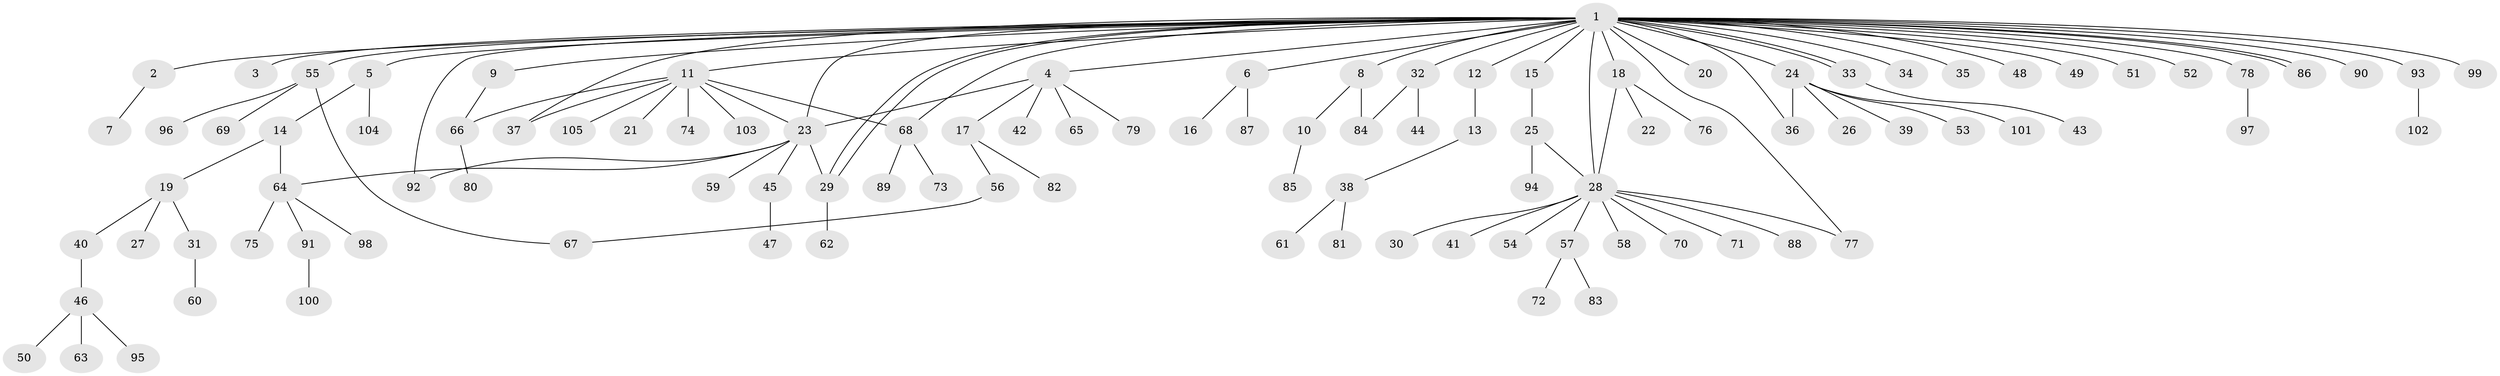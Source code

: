 // coarse degree distribution, {5: 0.022727272727272728, 3: 0.06818181818181818, 1: 0.6590909090909091, 8: 0.022727272727272728, 2: 0.18181818181818182, 10: 0.022727272727272728, 27: 0.022727272727272728}
// Generated by graph-tools (version 1.1) at 2025/36/03/04/25 23:36:48]
// undirected, 105 vertices, 121 edges
graph export_dot {
  node [color=gray90,style=filled];
  1;
  2;
  3;
  4;
  5;
  6;
  7;
  8;
  9;
  10;
  11;
  12;
  13;
  14;
  15;
  16;
  17;
  18;
  19;
  20;
  21;
  22;
  23;
  24;
  25;
  26;
  27;
  28;
  29;
  30;
  31;
  32;
  33;
  34;
  35;
  36;
  37;
  38;
  39;
  40;
  41;
  42;
  43;
  44;
  45;
  46;
  47;
  48;
  49;
  50;
  51;
  52;
  53;
  54;
  55;
  56;
  57;
  58;
  59;
  60;
  61;
  62;
  63;
  64;
  65;
  66;
  67;
  68;
  69;
  70;
  71;
  72;
  73;
  74;
  75;
  76;
  77;
  78;
  79;
  80;
  81;
  82;
  83;
  84;
  85;
  86;
  87;
  88;
  89;
  90;
  91;
  92;
  93;
  94;
  95;
  96;
  97;
  98;
  99;
  100;
  101;
  102;
  103;
  104;
  105;
  1 -- 2;
  1 -- 3;
  1 -- 4;
  1 -- 5;
  1 -- 6;
  1 -- 8;
  1 -- 9;
  1 -- 11;
  1 -- 12;
  1 -- 15;
  1 -- 18;
  1 -- 20;
  1 -- 23;
  1 -- 24;
  1 -- 28;
  1 -- 29;
  1 -- 29;
  1 -- 32;
  1 -- 33;
  1 -- 33;
  1 -- 34;
  1 -- 35;
  1 -- 36;
  1 -- 37;
  1 -- 48;
  1 -- 49;
  1 -- 51;
  1 -- 52;
  1 -- 55;
  1 -- 68;
  1 -- 77;
  1 -- 78;
  1 -- 86;
  1 -- 86;
  1 -- 90;
  1 -- 92;
  1 -- 93;
  1 -- 99;
  2 -- 7;
  4 -- 17;
  4 -- 23;
  4 -- 42;
  4 -- 65;
  4 -- 79;
  5 -- 14;
  5 -- 104;
  6 -- 16;
  6 -- 87;
  8 -- 10;
  8 -- 84;
  9 -- 66;
  10 -- 85;
  11 -- 21;
  11 -- 23;
  11 -- 37;
  11 -- 66;
  11 -- 68;
  11 -- 74;
  11 -- 103;
  11 -- 105;
  12 -- 13;
  13 -- 38;
  14 -- 19;
  14 -- 64;
  15 -- 25;
  17 -- 56;
  17 -- 82;
  18 -- 22;
  18 -- 28;
  18 -- 76;
  19 -- 27;
  19 -- 31;
  19 -- 40;
  23 -- 29;
  23 -- 45;
  23 -- 59;
  23 -- 64;
  23 -- 92;
  24 -- 26;
  24 -- 36;
  24 -- 39;
  24 -- 53;
  24 -- 101;
  25 -- 28;
  25 -- 94;
  28 -- 30;
  28 -- 41;
  28 -- 54;
  28 -- 57;
  28 -- 58;
  28 -- 70;
  28 -- 71;
  28 -- 77;
  28 -- 88;
  29 -- 62;
  31 -- 60;
  32 -- 44;
  32 -- 84;
  33 -- 43;
  38 -- 61;
  38 -- 81;
  40 -- 46;
  45 -- 47;
  46 -- 50;
  46 -- 63;
  46 -- 95;
  55 -- 67;
  55 -- 69;
  55 -- 96;
  56 -- 67;
  57 -- 72;
  57 -- 83;
  64 -- 75;
  64 -- 91;
  64 -- 98;
  66 -- 80;
  68 -- 73;
  68 -- 89;
  78 -- 97;
  91 -- 100;
  93 -- 102;
}
